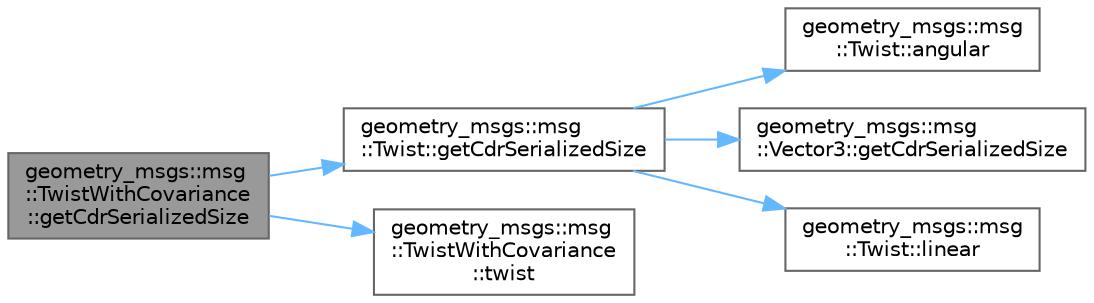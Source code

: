 digraph "geometry_msgs::msg::TwistWithCovariance::getCdrSerializedSize"
{
 // INTERACTIVE_SVG=YES
 // LATEX_PDF_SIZE
  bgcolor="transparent";
  edge [fontname=Helvetica,fontsize=10,labelfontname=Helvetica,labelfontsize=10];
  node [fontname=Helvetica,fontsize=10,shape=box,height=0.2,width=0.4];
  rankdir="LR";
  Node1 [id="Node000001",label="geometry_msgs::msg\l::TwistWithCovariance\l::getCdrSerializedSize",height=0.2,width=0.4,color="gray40", fillcolor="grey60", style="filled", fontcolor="black",tooltip="This function returns the serialized size of a data depending on the buffer alignment."];
  Node1 -> Node2 [id="edge1_Node000001_Node000002",color="steelblue1",style="solid",tooltip=" "];
  Node2 [id="Node000002",label="geometry_msgs::msg\l::Twist::getCdrSerializedSize",height=0.2,width=0.4,color="grey40", fillcolor="white", style="filled",URL="$d0/d19/classgeometry__msgs_1_1msg_1_1Twist.html#a8d53a43431d10642ea8f337aea881c5d",tooltip="This function returns the serialized size of a data depending on the buffer alignment."];
  Node2 -> Node3 [id="edge2_Node000002_Node000003",color="steelblue1",style="solid",tooltip=" "];
  Node3 [id="Node000003",label="geometry_msgs::msg\l::Twist::angular",height=0.2,width=0.4,color="grey40", fillcolor="white", style="filled",URL="$d0/d19/classgeometry__msgs_1_1msg_1_1Twist.html#a1d1544d42efef9cd548f4558a891fcf2",tooltip="This function copies the value in member angular"];
  Node2 -> Node4 [id="edge3_Node000002_Node000004",color="steelblue1",style="solid",tooltip=" "];
  Node4 [id="Node000004",label="geometry_msgs::msg\l::Vector3::getCdrSerializedSize",height=0.2,width=0.4,color="grey40", fillcolor="white", style="filled",URL="$df/d66/classgeometry__msgs_1_1msg_1_1Vector3.html#a3f4f6b078e23dd8bbd3a400a1c8a6209",tooltip="This function returns the serialized size of a data depending on the buffer alignment."];
  Node2 -> Node5 [id="edge4_Node000002_Node000005",color="steelblue1",style="solid",tooltip=" "];
  Node5 [id="Node000005",label="geometry_msgs::msg\l::Twist::linear",height=0.2,width=0.4,color="grey40", fillcolor="white", style="filled",URL="$d0/d19/classgeometry__msgs_1_1msg_1_1Twist.html#a8bcf50e62a2a87c222cd7c6f6f9db003",tooltip="This function copies the value in member linear"];
  Node1 -> Node6 [id="edge5_Node000001_Node000006",color="steelblue1",style="solid",tooltip=" "];
  Node6 [id="Node000006",label="geometry_msgs::msg\l::TwistWithCovariance\l::twist",height=0.2,width=0.4,color="grey40", fillcolor="white", style="filled",URL="$d2/d2f/classgeometry__msgs_1_1msg_1_1TwistWithCovariance.html#af2a6d7529b881ceefd87993f0967a411",tooltip="This function copies the value in member twist"];
}
